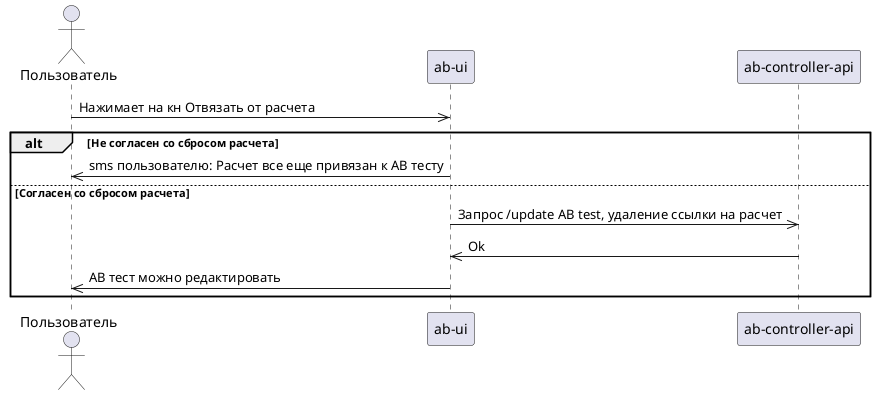 @startuml test

actor "Пользователь" as user 
participant "ab-ui" as ab_ui
participant "ab-controller-api" as ab_controller_api

user->> ab_ui : Нажимает на кн Отвязать от расчета

alt Не согласен со сбросом расчета
    ab_ui->>user: sms пользователю: Расчет все еще привязан к AB тесту
else Согласен со сбросом расчета
    ab_ui->>ab_controller_api: Запрос /update AB test, удаление ссылки на расчет
    ab_controller_api->>ab_ui: Ok
    ab_ui->>user: AB тест можно редактировать
end alt

@enduml

@startuml Просмотр списка товаров для возврата

actor client
participant front
participant OMS
participant "product-facade"
participant "returns-policy"
database rms_api_DB

client-> front: Нажал кнопку\nВернуть товары

group Получение информации о заказе - паралелльно
	activate front
	front -> OMS : Запрос инф-ции о заказе\n //Products//
	front -> OMS: Запрос списка\nтоваров
	front -> "product-facade" : Запрос инф-ции о товаре \n(по sku; получаем: info, description, attribute) \n //Products//
	deactivate front
end

group Сбор информации для формирования списка товаров
	front -> "returns-policy" : Запрос сроков возврата товара, список причин для возврата, возвратность товара; можно ли вернуть излишком \n//GetReturnPoliciesV2//
	front ->rms_api_DB: Ищем возвращенные экземпляры в возвратах и частично компенсированные \n(//табл.client_return_item//)
	group Формирование списка товаров для возврата (по каждому товару) - последовательно
        front -> OMS: Проверяем, присутствует ли товар в возврате
        front -> OMS: Проверяем присутствие в частичном отказе при вручении
        front -> OMS: Проверяем наличие ЧК
        front -> OMS: Остался ли хоть один товар к возврату
        front -> OMS: Возвратный ли товар
    end
end
activate front
front->front: Аггрегирует полученную информацию о заказах и товарах, которые доступны для возврата
deactivate front
front->"product-facade": Получение информации о товарах (название, фото, признак 18+, атрибуты: цвет, размер обуви и одежды)
"product-facade" -->front : Итоговый список \nс информацией о товарах\n
front-->client : Отображение списка товаров

@enduml
